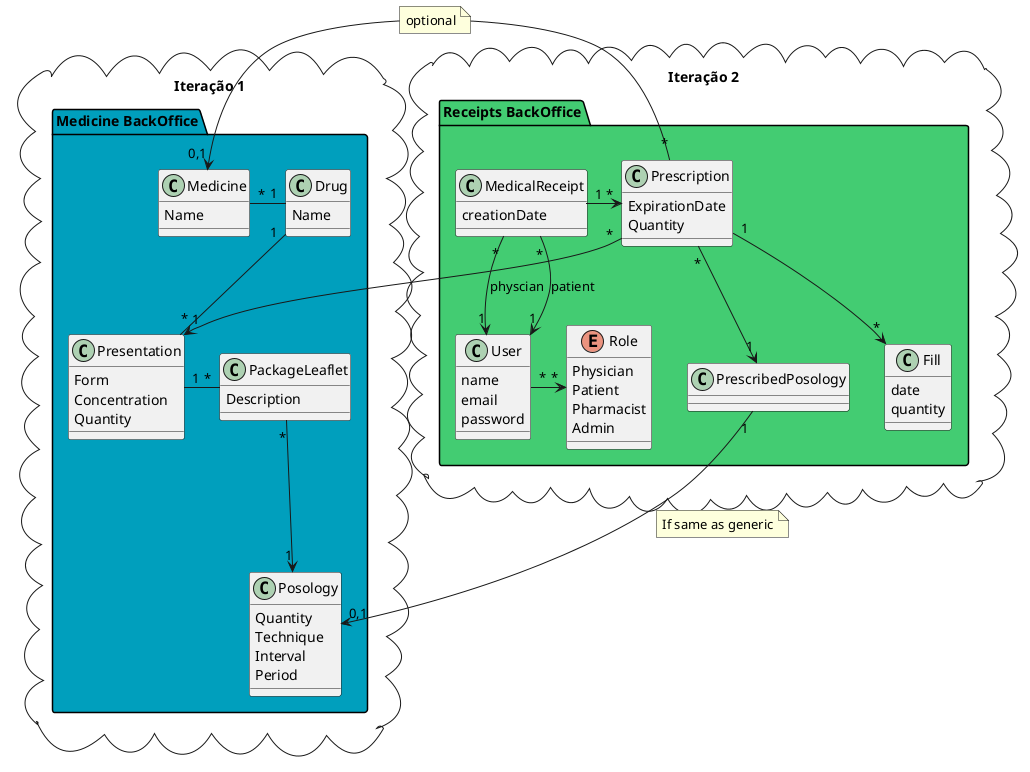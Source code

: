 @startuml "dm_it2_global"

' ### [ITERAÇÃO 1] ###
package "Iteração 1" <<cloud>> {
    package "Medicine BackOffice" #009FBD {

        class Medicine {
            Name
        }
        class Drug {
            Name
        }
        class Presentation {
            Form
            Concentration
            Quantity
        }
        class Posology {
            Quantity
            Technique
            Interval
            Period
        }
        class PackageLeaflet {
            Description
        }
    }
}

' ### [ITERAÇÃO 2] ###
package "Iteração 2" <<cloud>> {
    package "Receipts BackOffice" #43CC72 {

        class User {
            name
            email
            password
        }
        enum Role {
            Physician
            Patient
            Pharmacist
            Admin
        }
        class Prescription {
            ExpirationDate
            Quantity
        }
        class MedicalReceipt {
            creationDate
        }
        class PrescribedPosology
        class Fill {
            date
            quantity
        }
    }
}

' ### [NOTES] ###

' ### [RELATIONS] ###
MedicalReceipt "*" --> "1" User : physcian
MedicalReceipt "*" --> "1" User : patient
User "*" -> "*" Role
MedicalReceipt "1" -> "*" Prescription
Prescription "*" --> "1" Presentation
Medicine "*" - "1" Drug
Drug "1" -- "*" Presentation
Prescription "*" -> "0,1" Medicine
note on link: optional

Prescription "1" --> "*" Fill
Prescription "*" --> "1" PrescribedPosology
Presentation "1" - "*" PackageLeaflet
PackageLeaflet "*" --> "1" Posology
PrescribedPosology "1" --> "0,1" Posology
note on link : If same as generic

@enduml
